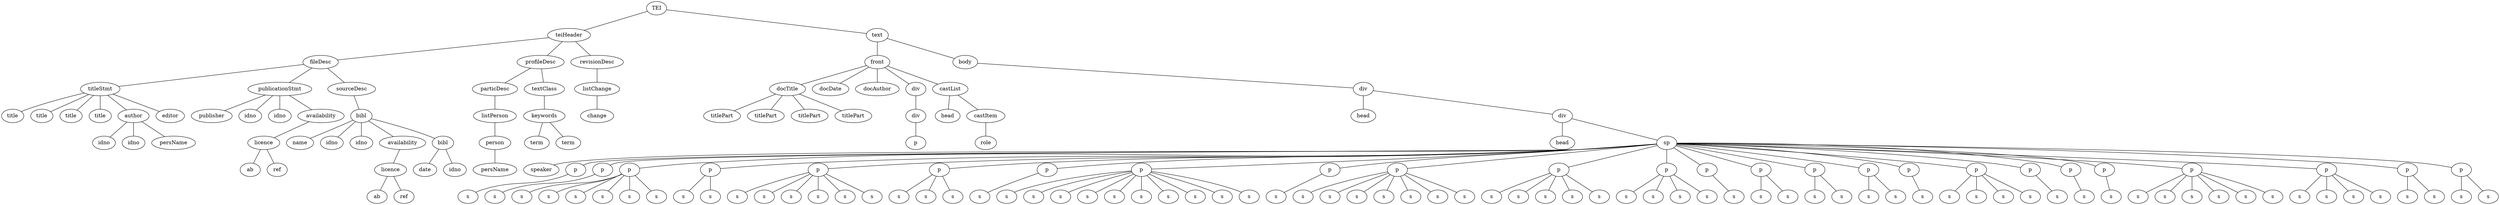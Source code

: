 graph Tree {
	"t0" [label = "TEI"];
	"t1" [label = "teiHeader"];
	"t2" [label = "fileDesc"];
	"t3" [label = "titleStmt"];
	"t4" [label = "title"];
	"t5" [label = "title"];
	"t6" [label = "title"];
	"t7" [label = "title"];
	"t8" [label = "author"];
	"t9" [label = "idno"];
	"t10" [label = "idno"];
	"t11" [label = "persName"];
	"t12" [label = "editor"];
	"t13" [label = "publicationStmt"];
	"t14" [label = "publisher"];
	"t15" [label = "idno"];
	"t16" [label = "idno"];
	"t17" [label = "availability"];
	"t18" [label = "licence"];
	"t19" [label = "ab"];
	"t20" [label = "ref"];
	"t21" [label = "sourceDesc"];
	"t22" [label = "bibl"];
	"t23" [label = "name"];
	"t24" [label = "idno"];
	"t25" [label = "idno"];
	"t26" [label = "availability"];
	"t27" [label = "licence"];
	"t28" [label = "ab"];
	"t29" [label = "ref"];
	"t30" [label = "bibl"];
	"t31" [label = "date"];
	"t32" [label = "idno"];
	"t33" [label = "profileDesc"];
	"t34" [label = "particDesc"];
	"t35" [label = "listPerson"];
	"t36" [label = "person"];
	"t37" [label = "persName"];
	"t38" [label = "textClass"];
	"t39" [label = "keywords"];
	"t40" [label = "term"];
	"t41" [label = "term"];
	"t42" [label = "revisionDesc"];
	"t43" [label = "listChange"];
	"t44" [label = "change"];
	"t45" [label = "text"];
	"t46" [label = "front"];
	"t47" [label = "docTitle"];
	"t48" [label = "titlePart"];
	"t49" [label = "titlePart"];
	"t50" [label = "titlePart"];
	"t51" [label = "titlePart"];
	"t52" [label = "docDate"];
	"t53" [label = "docAuthor"];
	"t54" [label = "div"];
	"t55" [label = "div"];
	"t56" [label = "p"];
	"t57" [label = "castList"];
	"t58" [label = "head"];
	"t59" [label = "castItem"];
	"t60" [label = "role"];
	"t61" [label = "body"];
	"t62" [label = "div"];
	"t63" [label = "head"];
	"t64" [label = "div"];
	"t65" [label = "head"];
	"t66" [label = "sp"];
	"t67" [label = "speaker"];
	"t68" [label = "p"];
	"t69" [label = "s"];
	"t70" [label = "p"];
	"t71" [label = "s"];
	"t72" [label = "p"];
	"t73" [label = "s"];
	"t74" [label = "s"];
	"t75" [label = "s"];
	"t76" [label = "s"];
	"t77" [label = "s"];
	"t78" [label = "s"];
	"t79" [label = "p"];
	"t80" [label = "s"];
	"t81" [label = "s"];
	"t82" [label = "p"];
	"t83" [label = "s"];
	"t84" [label = "s"];
	"t85" [label = "s"];
	"t86" [label = "s"];
	"t87" [label = "s"];
	"t88" [label = "s"];
	"t89" [label = "p"];
	"t90" [label = "s"];
	"t91" [label = "s"];
	"t92" [label = "s"];
	"t93" [label = "p"];
	"t94" [label = "s"];
	"t95" [label = "p"];
	"t96" [label = "s"];
	"t97" [label = "s"];
	"t98" [label = "s"];
	"t99" [label = "s"];
	"t100" [label = "s"];
	"t101" [label = "s"];
	"t102" [label = "s"];
	"t103" [label = "s"];
	"t104" [label = "s"];
	"t105" [label = "s"];
	"t106" [label = "p"];
	"t107" [label = "s"];
	"t108" [label = "p"];
	"t109" [label = "s"];
	"t110" [label = "s"];
	"t111" [label = "s"];
	"t112" [label = "s"];
	"t113" [label = "s"];
	"t114" [label = "s"];
	"t115" [label = "s"];
	"t116" [label = "p"];
	"t117" [label = "s"];
	"t118" [label = "s"];
	"t119" [label = "s"];
	"t120" [label = "s"];
	"t121" [label = "s"];
	"t122" [label = "p"];
	"t123" [label = "s"];
	"t124" [label = "s"];
	"t125" [label = "s"];
	"t126" [label = "s"];
	"t127" [label = "p"];
	"t128" [label = "s"];
	"t129" [label = "p"];
	"t130" [label = "s"];
	"t131" [label = "s"];
	"t132" [label = "p"];
	"t133" [label = "s"];
	"t134" [label = "s"];
	"t135" [label = "p"];
	"t136" [label = "s"];
	"t137" [label = "s"];
	"t138" [label = "p"];
	"t139" [label = "s"];
	"t140" [label = "p"];
	"t141" [label = "s"];
	"t142" [label = "s"];
	"t143" [label = "s"];
	"t144" [label = "s"];
	"t145" [label = "p"];
	"t146" [label = "s"];
	"t147" [label = "p"];
	"t148" [label = "s"];
	"t149" [label = "p"];
	"t150" [label = "s"];
	"t151" [label = "p"];
	"t152" [label = "s"];
	"t153" [label = "s"];
	"t154" [label = "s"];
	"t155" [label = "s"];
	"t156" [label = "s"];
	"t157" [label = "s"];
	"t158" [label = "p"];
	"t159" [label = "s"];
	"t160" [label = "s"];
	"t161" [label = "s"];
	"t162" [label = "s"];
	"t163" [label = "p"];
	"t164" [label = "s"];
	"t165" [label = "s"];
	"t166" [label = "p"];
	"t167" [label = "s"];
	"t168" [label = "s"];
	"t0" -- "t1";
	"t1" -- "t2";
	"t2" -- "t3";
	"t3" -- "t4";
	"t3" -- "t5";
	"t3" -- "t6";
	"t3" -- "t7";
	"t3" -- "t8";
	"t8" -- "t9";
	"t8" -- "t10";
	"t8" -- "t11";
	"t3" -- "t12";
	"t2" -- "t13";
	"t13" -- "t14";
	"t13" -- "t15";
	"t13" -- "t16";
	"t13" -- "t17";
	"t17" -- "t18";
	"t18" -- "t19";
	"t18" -- "t20";
	"t2" -- "t21";
	"t21" -- "t22";
	"t22" -- "t23";
	"t22" -- "t24";
	"t22" -- "t25";
	"t22" -- "t26";
	"t26" -- "t27";
	"t27" -- "t28";
	"t27" -- "t29";
	"t22" -- "t30";
	"t30" -- "t31";
	"t30" -- "t32";
	"t1" -- "t33";
	"t33" -- "t34";
	"t34" -- "t35";
	"t35" -- "t36";
	"t36" -- "t37";
	"t33" -- "t38";
	"t38" -- "t39";
	"t39" -- "t40";
	"t39" -- "t41";
	"t1" -- "t42";
	"t42" -- "t43";
	"t43" -- "t44";
	"t0" -- "t45";
	"t45" -- "t46";
	"t46" -- "t47";
	"t47" -- "t48";
	"t47" -- "t49";
	"t47" -- "t50";
	"t47" -- "t51";
	"t46" -- "t52";
	"t46" -- "t53";
	"t46" -- "t54";
	"t54" -- "t55";
	"t55" -- "t56";
	"t46" -- "t57";
	"t57" -- "t58";
	"t57" -- "t59";
	"t59" -- "t60";
	"t45" -- "t61";
	"t61" -- "t62";
	"t62" -- "t63";
	"t62" -- "t64";
	"t64" -- "t65";
	"t64" -- "t66";
	"t66" -- "t67";
	"t66" -- "t68";
	"t68" -- "t69";
	"t66" -- "t70";
	"t70" -- "t71";
	"t66" -- "t72";
	"t72" -- "t73";
	"t72" -- "t74";
	"t72" -- "t75";
	"t72" -- "t76";
	"t72" -- "t77";
	"t72" -- "t78";
	"t66" -- "t79";
	"t79" -- "t80";
	"t79" -- "t81";
	"t66" -- "t82";
	"t82" -- "t83";
	"t82" -- "t84";
	"t82" -- "t85";
	"t82" -- "t86";
	"t82" -- "t87";
	"t82" -- "t88";
	"t66" -- "t89";
	"t89" -- "t90";
	"t89" -- "t91";
	"t89" -- "t92";
	"t66" -- "t93";
	"t93" -- "t94";
	"t66" -- "t95";
	"t95" -- "t96";
	"t95" -- "t97";
	"t95" -- "t98";
	"t95" -- "t99";
	"t95" -- "t100";
	"t95" -- "t101";
	"t95" -- "t102";
	"t95" -- "t103";
	"t95" -- "t104";
	"t95" -- "t105";
	"t66" -- "t106";
	"t106" -- "t107";
	"t66" -- "t108";
	"t108" -- "t109";
	"t108" -- "t110";
	"t108" -- "t111";
	"t108" -- "t112";
	"t108" -- "t113";
	"t108" -- "t114";
	"t108" -- "t115";
	"t66" -- "t116";
	"t116" -- "t117";
	"t116" -- "t118";
	"t116" -- "t119";
	"t116" -- "t120";
	"t116" -- "t121";
	"t66" -- "t122";
	"t122" -- "t123";
	"t122" -- "t124";
	"t122" -- "t125";
	"t122" -- "t126";
	"t66" -- "t127";
	"t127" -- "t128";
	"t66" -- "t129";
	"t129" -- "t130";
	"t129" -- "t131";
	"t66" -- "t132";
	"t132" -- "t133";
	"t132" -- "t134";
	"t66" -- "t135";
	"t135" -- "t136";
	"t135" -- "t137";
	"t66" -- "t138";
	"t138" -- "t139";
	"t66" -- "t140";
	"t140" -- "t141";
	"t140" -- "t142";
	"t140" -- "t143";
	"t140" -- "t144";
	"t66" -- "t145";
	"t145" -- "t146";
	"t66" -- "t147";
	"t147" -- "t148";
	"t66" -- "t149";
	"t149" -- "t150";
	"t66" -- "t151";
	"t151" -- "t152";
	"t151" -- "t153";
	"t151" -- "t154";
	"t151" -- "t155";
	"t151" -- "t156";
	"t151" -- "t157";
	"t66" -- "t158";
	"t158" -- "t159";
	"t158" -- "t160";
	"t158" -- "t161";
	"t158" -- "t162";
	"t66" -- "t163";
	"t163" -- "t164";
	"t163" -- "t165";
	"t66" -- "t166";
	"t166" -- "t167";
	"t166" -- "t168";
}

